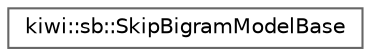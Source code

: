 digraph "Graphical Class Hierarchy"
{
 // LATEX_PDF_SIZE
  bgcolor="transparent";
  edge [fontname=Helvetica,fontsize=10,labelfontname=Helvetica,labelfontsize=10];
  node [fontname=Helvetica,fontsize=10,shape=box,height=0.2,width=0.4];
  rankdir="LR";
  Node0 [id="Node000000",label="kiwi::sb::SkipBigramModelBase",height=0.2,width=0.4,color="grey40", fillcolor="white", style="filled",URL="$classkiwi_1_1sb_1_1SkipBigramModelBase.html",tooltip=" "];
}
